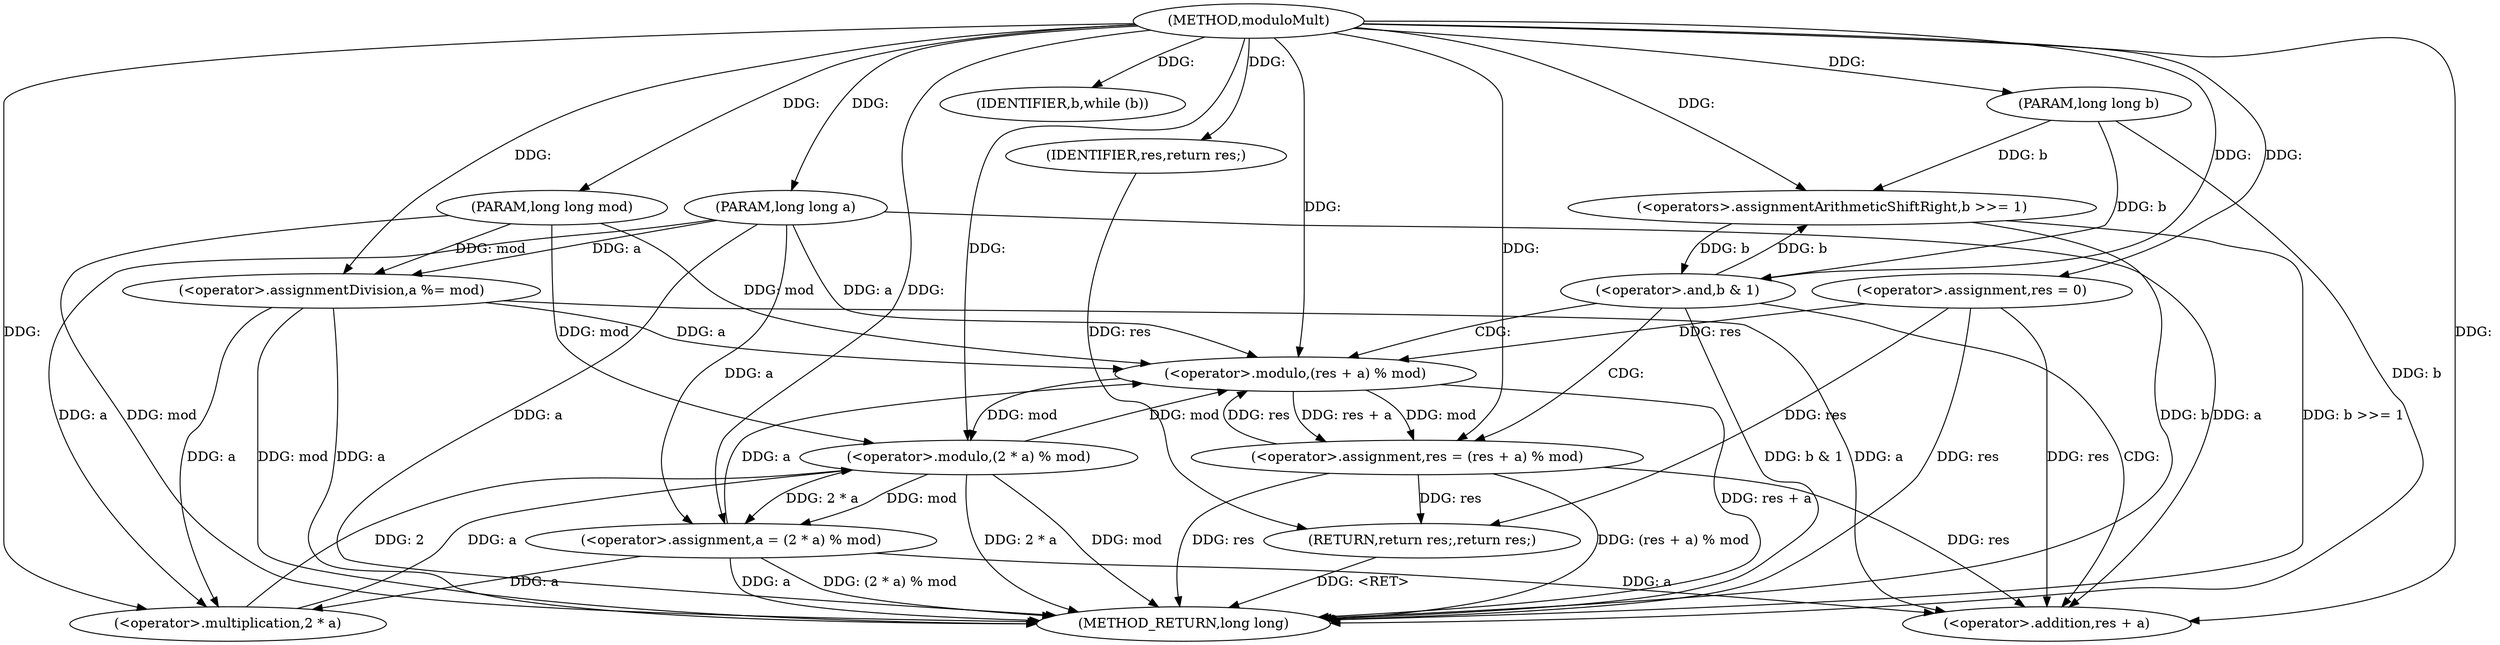 digraph "moduloMult" {  
"1000108" [label = "(METHOD,moduloMult)" ]
"1000146" [label = "(METHOD_RETURN,long long)" ]
"1000109" [label = "(PARAM,long long a)" ]
"1000110" [label = "(PARAM,long long b)" ]
"1000111" [label = "(PARAM,long long mod)" ]
"1000114" [label = "(<operator>.assignment,res = 0)" ]
"1000117" [label = "(<operator>.assignmentDivision,a %= mod)" ]
"1000144" [label = "(RETURN,return res;,return res;)" ]
"1000121" [label = "(IDENTIFIER,b,while (b))" ]
"1000145" [label = "(IDENTIFIER,res,return res;)" ]
"1000134" [label = "(<operator>.assignment,a = (2 * a) % mod)" ]
"1000141" [label = "(<operators>.assignmentArithmeticShiftRight,b >>= 1)" ]
"1000124" [label = "(<operator>.and,b & 1)" ]
"1000127" [label = "(<operator>.assignment,res = (res + a) % mod)" ]
"1000136" [label = "(<operator>.modulo,(2 * a) % mod)" ]
"1000129" [label = "(<operator>.modulo,(res + a) % mod)" ]
"1000137" [label = "(<operator>.multiplication,2 * a)" ]
"1000130" [label = "(<operator>.addition,res + a)" ]
  "1000144" -> "1000146"  [ label = "DDG: <RET>"] 
  "1000109" -> "1000146"  [ label = "DDG: a"] 
  "1000110" -> "1000146"  [ label = "DDG: b"] 
  "1000111" -> "1000146"  [ label = "DDG: mod"] 
  "1000114" -> "1000146"  [ label = "DDG: res"] 
  "1000117" -> "1000146"  [ label = "DDG: a"] 
  "1000117" -> "1000146"  [ label = "DDG: mod"] 
  "1000124" -> "1000146"  [ label = "DDG: b & 1"] 
  "1000127" -> "1000146"  [ label = "DDG: res"] 
  "1000129" -> "1000146"  [ label = "DDG: res + a"] 
  "1000127" -> "1000146"  [ label = "DDG: (res + a) % mod"] 
  "1000134" -> "1000146"  [ label = "DDG: a"] 
  "1000136" -> "1000146"  [ label = "DDG: 2 * a"] 
  "1000136" -> "1000146"  [ label = "DDG: mod"] 
  "1000134" -> "1000146"  [ label = "DDG: (2 * a) % mod"] 
  "1000141" -> "1000146"  [ label = "DDG: b"] 
  "1000141" -> "1000146"  [ label = "DDG: b >>= 1"] 
  "1000108" -> "1000109"  [ label = "DDG: "] 
  "1000108" -> "1000110"  [ label = "DDG: "] 
  "1000108" -> "1000111"  [ label = "DDG: "] 
  "1000108" -> "1000114"  [ label = "DDG: "] 
  "1000111" -> "1000117"  [ label = "DDG: mod"] 
  "1000108" -> "1000117"  [ label = "DDG: "] 
  "1000145" -> "1000144"  [ label = "DDG: res"] 
  "1000114" -> "1000144"  [ label = "DDG: res"] 
  "1000127" -> "1000144"  [ label = "DDG: res"] 
  "1000109" -> "1000117"  [ label = "DDG: a"] 
  "1000108" -> "1000121"  [ label = "DDG: "] 
  "1000108" -> "1000145"  [ label = "DDG: "] 
  "1000136" -> "1000134"  [ label = "DDG: 2 * a"] 
  "1000136" -> "1000134"  [ label = "DDG: mod"] 
  "1000129" -> "1000127"  [ label = "DDG: mod"] 
  "1000129" -> "1000127"  [ label = "DDG: res + a"] 
  "1000109" -> "1000134"  [ label = "DDG: a"] 
  "1000108" -> "1000134"  [ label = "DDG: "] 
  "1000124" -> "1000141"  [ label = "DDG: b"] 
  "1000110" -> "1000141"  [ label = "DDG: b"] 
  "1000108" -> "1000141"  [ label = "DDG: "] 
  "1000141" -> "1000124"  [ label = "DDG: b"] 
  "1000110" -> "1000124"  [ label = "DDG: b"] 
  "1000108" -> "1000124"  [ label = "DDG: "] 
  "1000108" -> "1000127"  [ label = "DDG: "] 
  "1000137" -> "1000136"  [ label = "DDG: a"] 
  "1000137" -> "1000136"  [ label = "DDG: 2"] 
  "1000129" -> "1000136"  [ label = "DDG: mod"] 
  "1000111" -> "1000136"  [ label = "DDG: mod"] 
  "1000108" -> "1000136"  [ label = "DDG: "] 
  "1000117" -> "1000129"  [ label = "DDG: a"] 
  "1000134" -> "1000129"  [ label = "DDG: a"] 
  "1000109" -> "1000129"  [ label = "DDG: a"] 
  "1000108" -> "1000129"  [ label = "DDG: "] 
  "1000114" -> "1000129"  [ label = "DDG: res"] 
  "1000127" -> "1000129"  [ label = "DDG: res"] 
  "1000136" -> "1000129"  [ label = "DDG: mod"] 
  "1000111" -> "1000129"  [ label = "DDG: mod"] 
  "1000108" -> "1000137"  [ label = "DDG: "] 
  "1000117" -> "1000137"  [ label = "DDG: a"] 
  "1000134" -> "1000137"  [ label = "DDG: a"] 
  "1000109" -> "1000137"  [ label = "DDG: a"] 
  "1000114" -> "1000130"  [ label = "DDG: res"] 
  "1000127" -> "1000130"  [ label = "DDG: res"] 
  "1000108" -> "1000130"  [ label = "DDG: "] 
  "1000117" -> "1000130"  [ label = "DDG: a"] 
  "1000134" -> "1000130"  [ label = "DDG: a"] 
  "1000109" -> "1000130"  [ label = "DDG: a"] 
  "1000124" -> "1000129"  [ label = "CDG: "] 
  "1000124" -> "1000130"  [ label = "CDG: "] 
  "1000124" -> "1000127"  [ label = "CDG: "] 
}

